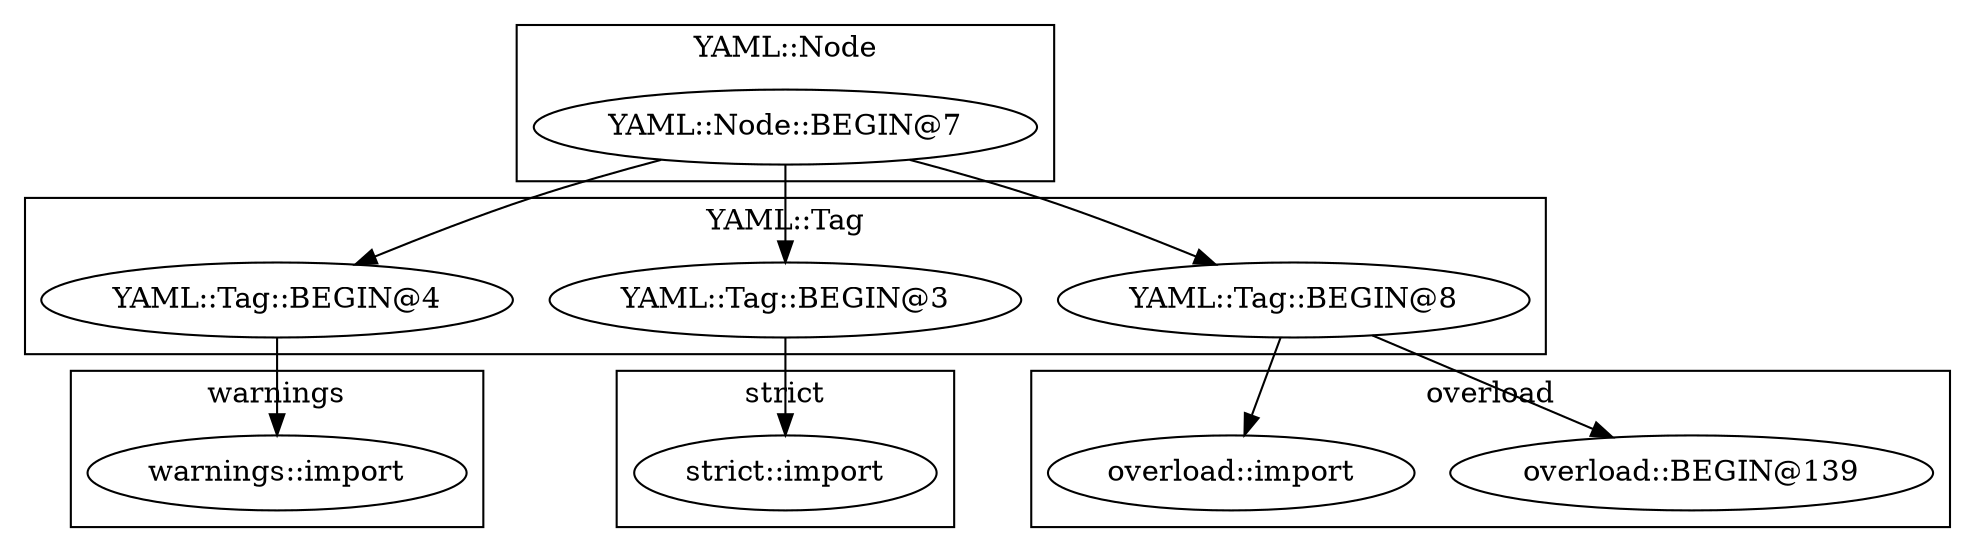digraph {
graph [overlap=false]
subgraph cluster_warnings {
	label="warnings";
	"warnings::import";
}
subgraph cluster_overload {
	label="overload";
	"overload::BEGIN@139";
	"overload::import";
}
subgraph cluster_YAML_Tag {
	label="YAML::Tag";
	"YAML::Tag::BEGIN@4";
	"YAML::Tag::BEGIN@3";
	"YAML::Tag::BEGIN@8";
}
subgraph cluster_strict {
	label="strict";
	"strict::import";
}
subgraph cluster_YAML_Node {
	label="YAML::Node";
	"YAML::Node::BEGIN@7";
}
"YAML::Tag::BEGIN@8" -> "overload::import";
"YAML::Tag::BEGIN@4" -> "warnings::import";
"YAML::Node::BEGIN@7" -> "YAML::Tag::BEGIN@8";
"YAML::Node::BEGIN@7" -> "YAML::Tag::BEGIN@4";
"YAML::Node::BEGIN@7" -> "YAML::Tag::BEGIN@3";
"YAML::Tag::BEGIN@3" -> "strict::import";
"YAML::Tag::BEGIN@8" -> "overload::BEGIN@139";
}
